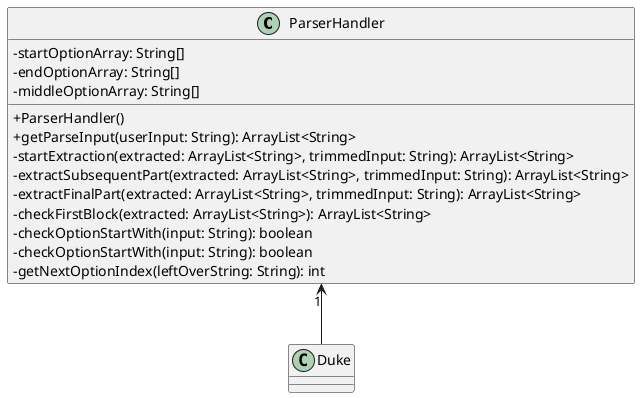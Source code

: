 @startuml
'https://plantuml.com/sequence-diagram
skinparam classAttributeIconSize 0

class ParserHandler {
    -startOptionArray: String[]
    -endOptionArray: String[]
    -middleOptionArray: String[]
    +ParserHandler()
    +getParseInput(userInput: String): ArrayList<String>
    -startExtraction(extracted: ArrayList<String>, trimmedInput: String): ArrayList<String>
    -extractSubsequentPart(extracted: ArrayList<String>, trimmedInput: String): ArrayList<String>
    -extractFinalPart(extracted: ArrayList<String>, trimmedInput: String): ArrayList<String>
    -checkFirstBlock(extracted: ArrayList<String>): ArrayList<String>
    -checkOptionStartWith(input: String): boolean
    -checkOptionStartWith(input: String): boolean
    -getNextOptionIndex(leftOverString: String): int
}

class Duke {

}

ParserHandler"1" <-- Duke

@enduml